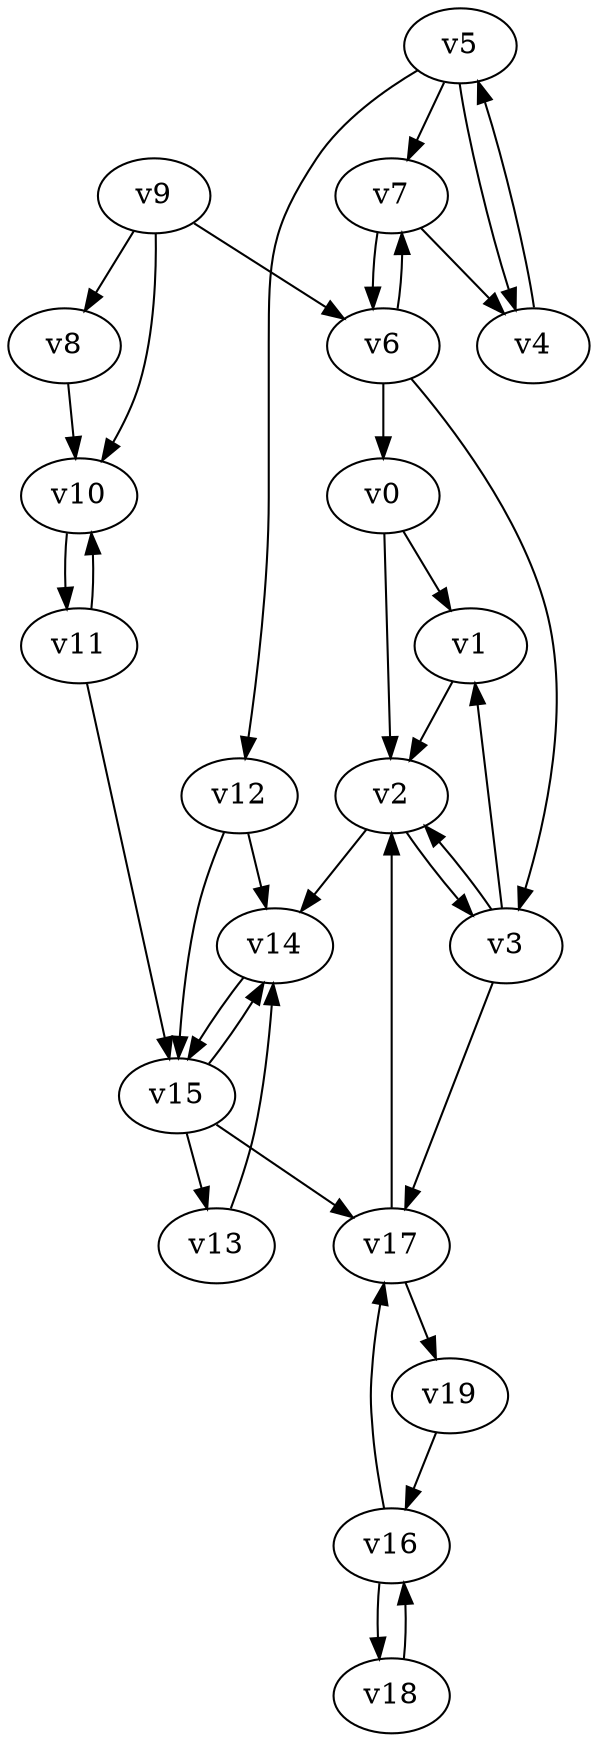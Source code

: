 digraph buchi_test029 {
    v0 [name="v0", player=0, priority=0];
    v1 [name="v1", player=0, priority=0];
    v2 [name="v2", player=1, priority=0];
    v3 [name="v3", player=0, priority=0];
    v4 [name="v4", player=0, priority=1];
    v5 [name="v5", player=1, priority=1];
    v6 [name="v6", player=1, priority=0];
    v7 [name="v7", player=0, priority=0];
    v8 [name="v8", player=1, priority=0];
    v9 [name="v9", player=1, priority=1];
    v10 [name="v10", player=1, priority=0];
    v11 [name="v11", player=0, priority=0];
    v12 [name="v12", player=0, priority=0];
    v13 [name="v13", player=1, priority=0];
    v14 [name="v14", player=0, priority=1];
    v15 [name="v15", player=0, priority=0];
    v16 [name="v16", player=0, priority=0];
    v17 [name="v17", player=0, priority=0];
    v18 [name="v18", player=1, priority=1];
    v19 [name="v19", player=1, priority=1];
    v3 -> v1;
    v5 -> v4;
    v5 -> v7;
    v0 -> v2;
    v9 -> v8;
    v2 -> v14;
    v7 -> v4;
    v13 -> v14;
    v15 -> v14;
    v18 -> v16;
    v15 -> v17;
    v4 -> v5;
    v17 -> v2;
    v12 -> v15;
    v14 -> v15;
    v5 -> v12;
    v0 -> v1;
    v9 -> v10;
    v1 -> v2;
    v10 -> v11;
    v11 -> v10;
    v15 -> v13;
    v6 -> v7;
    v7 -> v6;
    v16 -> v18;
    v3 -> v2;
    v12 -> v14;
    v3 -> v17;
    v9 -> v6;
    v8 -> v10;
    v17 -> v19;
    v19 -> v16;
    v2 -> v3;
    v11 -> v15;
    v6 -> v0;
    v6 -> v3;
    v16 -> v17;
}
